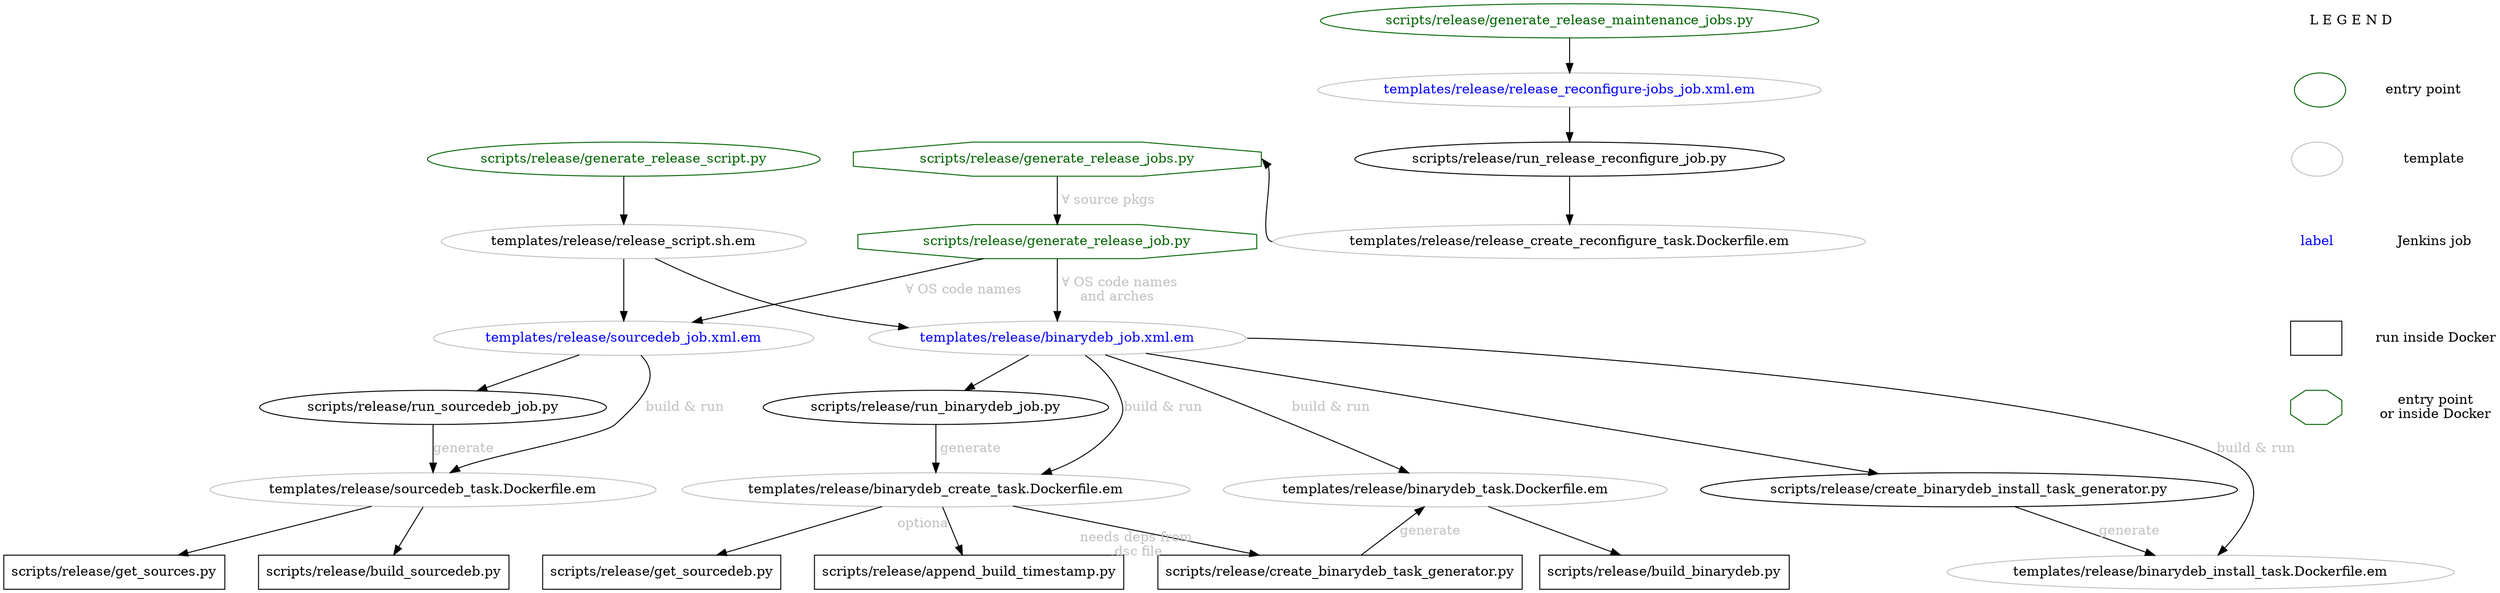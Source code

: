 digraph {
	# release scripts
	scripts__release__append_build_timestamp [label="scripts/release/append_build_timestamp.py"]
	scripts__release__build_binarydeb [label="scripts/release/build_binarydeb.py"]
	scripts__release__build_sourcedeb [label="scripts/release/build_sourcedeb.py"]
	scripts__release__create_binarydeb_install_task_generator [label="scripts/release/create_binarydeb_install_task_generator.py"]
	scripts__release__create_binarydeb_task_generator [label="scripts/release/create_binarydeb_task_generator.py"]
	scripts__release__generate_release_job [label="scripts/release/generate_release_job.py"]
	scripts__release__generate_release_jobs [label="scripts/release/generate_release_jobs.py"]
	scripts__release__generate_release_maintenance_jobs [label="scripts/release/generate_release_maintenance_jobs.py"]
	scripts__release__generate_release_script [label="scripts/release/generate_release_script.py"]
	scripts__release__get_sourcedeb [label="scripts/release/get_sourcedeb.py"]
	scripts__release__get_sources [label="scripts/release/get_sources.py"]
	scripts__release__run_binarydeb_job [label="scripts/release/run_binarydeb_job.py"]
	scripts__release__run_release_reconfigure_job [label="scripts/release/run_release_reconfigure_job.py"]
	scripts__release__run_sourcedeb_job [label="scripts/release/run_sourcedeb_job.py"]

	# release templates
	templates__release__binarydeb_create_task__Dockerfile [label="templates/release/binarydeb_create_task.Dockerfile.em"]
	templates__release__binarydeb_install_task__Dockerfile [label="templates/release/binarydeb_install_task.Dockerfile.em"]
	templates__release__binarydeb_job__xml [label="templates/release/binarydeb_job.xml.em"]
	templates__release__binarydeb_task__Dockerfile [label="templates/release/binarydeb_task.Dockerfile.em"]
	templates__release__release_create_reconfigure_task__Dockerfile [label="templates/release/release_create_reconfigure_task.Dockerfile.em"]
	templates__release__release_reconfigure_jobs_job__xml [label="templates/release/release_reconfigure-jobs_job.xml.em"]
	templates__release__release_script__sh [label="templates/release/release_script.sh.em"]
	templates__release__sourcedeb_job__xml [label="templates/release/sourcedeb_job.xml.em"]
	templates__release__sourcedeb_task__Dockerfile [label="templates/release/sourcedeb_task.Dockerfile.em"]

	# templates
	templates__release__binarydeb_create_task__Dockerfile,
	templates__release__binarydeb_install_task__Dockerfile,
	templates__release__binarydeb_job__xml,
	templates__release__binarydeb_task__Dockerfile,
	templates__release__release_create_reconfigure_task__Dockerfile,
	templates__release__release_reconfigure_jobs_job__xml,
	templates__release__release_script__sh,
	templates__release__sourcedeb_job__xml,
	templates__release__sourcedeb_task__Dockerfile
		[color="gray"]

	# run in Docker container
	scripts__release__append_build_timestamp,
	scripts__release__build_binarydeb,
	scripts__release__build_sourcedeb,
	scripts__release__create_binarydeb_task_generator,
	scripts__release__get_sourcedeb,
	scripts__release__get_sources
		[shape="box"]
	scripts__release__generate_release_job,
	scripts__release__generate_release_jobs
		[shape="octagon"]

	# Jenkins job templates
	templates__release__binarydeb_job__xml,
	templates__release__release_reconfigure_jobs_job__xml,
	templates__release__sourcedeb_job__xml
		[fontcolor="blue"]

	# entry points
	scripts__release__generate_release_job,
	scripts__release__generate_release_jobs,
	scripts__release__generate_release_maintenance_jobs,
	scripts__release__generate_release_script
		[color="darkgreen", fontcolor="darkgreen"]

	# call graph
	scripts__release__generate_release_maintenance_jobs -> templates__release__release_reconfigure_jobs_job__xml [weight="2"]
	templates__release__release_reconfigure_jobs_job__xml -> scripts__release__run_release_reconfigure_job [weight="2"]
	scripts__release__run_release_reconfigure_job -> templates__release__release_create_reconfigure_task__Dockerfile [weight="2"]
	templates__release__release_create_reconfigure_task__Dockerfile:w -> scripts__release__generate_release_jobs:e [constraint=false]
	{
		rank=same
		scripts__release__generate_release_jobs -> scripts__release__run_release_reconfigure_job [style=invis]
	}

	scripts__release__generate_release_jobs -> scripts__release__generate_release_job [fontcolor="gray", label=" &forall; source pkgs", weight="2"]
	scripts__release__generate_release_job -> templates__release__sourcedeb_job__xml [fontcolor="gray", label="&forall; OS code names"]
	scripts__release__generate_release_job -> templates__release__binarydeb_job__xml [fontcolor="gray", label=" &forall; OS code names\nand arches", weight="2"]
	{
		rank=same
		templates__release__sourcedeb_job__xml -> templates__release__binarydeb_job__xml [style=invis]
	}

	# sourcedeb branch
	templates__release__sourcedeb_job__xml -> scripts__release__run_sourcedeb_job
	scripts__release__run_sourcedeb_job -> templates__release__sourcedeb_task__Dockerfile [fontcolor="gray", label="generate"]
	templates__release__sourcedeb_job__xml:se -> templates__release__sourcedeb_task__Dockerfile:ne [fontcolor="gray", label="build &amp; run", weight="2"]
	templates__release__sourcedeb_task__Dockerfile -> scripts__release__get_sources
	templates__release__sourcedeb_task__Dockerfile -> scripts__release__build_sourcedeb
	{
		rank=same
		scripts__release__get_sources -> scripts__release__build_sourcedeb [style=invis]
	}

	# binarydeb branch
	templates__release__binarydeb_job__xml -> scripts__release__run_binarydeb_job [weight="2"]
	scripts__release__run_binarydeb_job -> templates__release__binarydeb_create_task__Dockerfile [fontcolor="gray", label=" generate", weight="2"]

	templates__release__binarydeb_job__xml -> templates__release__binarydeb_create_task__Dockerfile [fontcolor="gray", label="build &amp; run"]
	templates__release__binarydeb_create_task__Dockerfile -> scripts__release__get_sourcedeb
	templates__release__binarydeb_create_task__Dockerfile -> scripts__release__append_build_timestamp [fontcolor="gray", xlabel="optiona "]
	templates__release__binarydeb_create_task__Dockerfile -> scripts__release__create_binarydeb_task_generator [fontcolor="gray", xlabel="needs deps from\n.dsc file"]
	{
		rank=same
		scripts__release__build_sourcedeb -> scripts__release__get_sourcedeb [style=invis]
		scripts__release__get_sourcedeb -> scripts__release__append_build_timestamp -> scripts__release__create_binarydeb_task_generator [style=invis]
	}
	scripts__release__create_binarydeb_task_generator -> templates__release__binarydeb_task__Dockerfile [constraint=false, fontcolor="gray", label="generate"]
	templates__release__binarydeb_job__xml -> templates__release__binarydeb_task__Dockerfile [fontcolor="gray", label="build &amp; run"]
	templates__release__binarydeb_task__Dockerfile -> scripts__release__build_binarydeb

	# install task
	templates__release__binarydeb_job__xml -> scripts__release__create_binarydeb_install_task_generator
	{
		rank=same
		templates__release__binarydeb_create_task__Dockerfile -> templates__release__binarydeb_task__Dockerfile -> scripts__release__create_binarydeb_install_task_generator [style=invis]
	}
	scripts__release__create_binarydeb_install_task_generator -> templates__release__binarydeb_install_task__Dockerfile [fontcolor="gray", label="generate"]
	templates__release__binarydeb_job__xml:e -> templates__release__binarydeb_install_task__Dockerfile [fontcolor="gray", label="build &amp; run"]

	# release script
	scripts__release__generate_release_script -> templates__release__release_script__sh [weight="2"]
	templates__release__release_script__sh -> templates__release__sourcedeb_job__xml [weight="2"]
	templates__release__release_script__sh -> templates__release__binarydeb_job__xml [weight="0"]
	{
		rank=same
		scripts__release__generate_release_script -> scripts__release__generate_release_jobs [style=invis]
	}

	subgraph legend_subgraph {
		label="Legend"
		node [margin="0", shape="none"]
		legend_anchor [height="0", label="L E G E N D"]

		edge [style="invis"]

		k1 [color="darkgreen", label="", shape="ellipse"]
		v1 [label="entry point"]
		legend_anchor -> k1
		legend_anchor -> v1

		k2 [color="gray", label="", shape="ellipse"]
		v2 [label="template"]
		k1 -> k2
		v1 -> v2

		k3 [fontcolor="blue", label="label", shape=none]
		v3 [label="Jenkins job"]
		k2 -> k3
		v2 -> v3

		k4 [label="", shape="box"]
		v4 [label="run inside Docker"]
		k3 -> k4
		v3 -> v4

		k5 [color="darkgreen", label="", shape="octagon"]
		v5 [label="entry point\nor inside Docker"]
		k4 -> k5
		v4 -> v5

		edge [constraint=false]
		k1 -> v1
		k2 -> v2
		k3 -> v3
		k4 -> v4
	}
}
